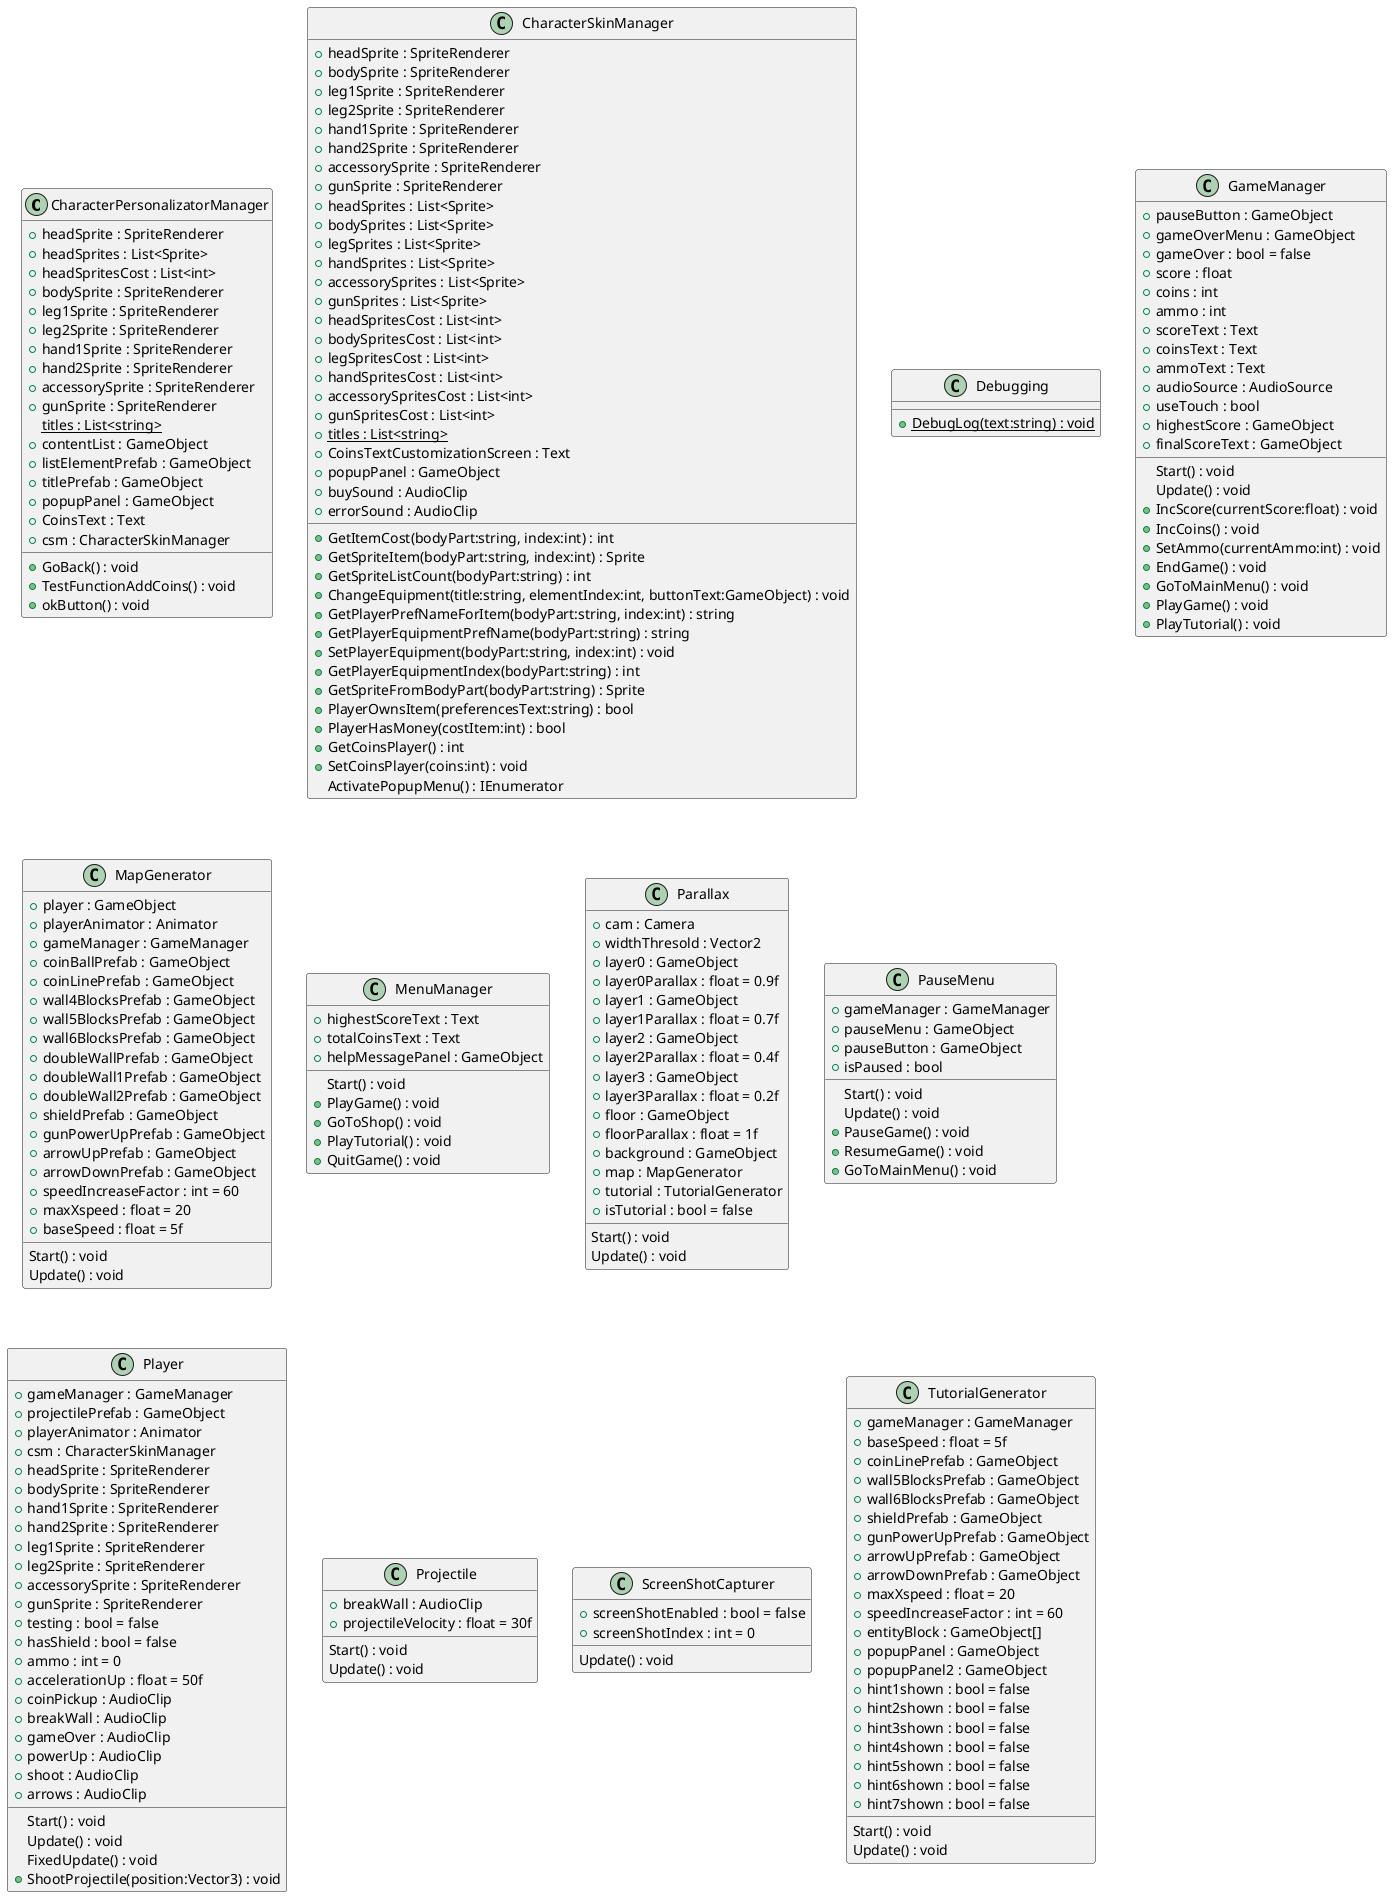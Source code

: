@startuml
class CharacterPersonalizatorManager {
    + headSprite : SpriteRenderer
    + headSprites : List<Sprite>
    + headSpritesCost : List<int>
    + bodySprite : SpriteRenderer
    + leg1Sprite : SpriteRenderer
    + leg2Sprite : SpriteRenderer
    + hand1Sprite : SpriteRenderer
    + hand2Sprite : SpriteRenderer
    + accessorySprite : SpriteRenderer
    + gunSprite : SpriteRenderer
    {static} titles : List<string>
    + contentList : GameObject
    + listElementPrefab : GameObject
    + titlePrefab : GameObject
    + popupPanel : GameObject
    + CoinsText : Text
    + csm : CharacterSkinManager
    + GoBack() : void
    + TestFunctionAddCoins() : void
    + okButton() : void
}



class CharacterSkinManager {
    + headSprite : SpriteRenderer
    + bodySprite : SpriteRenderer
    + leg1Sprite : SpriteRenderer
    + leg2Sprite : SpriteRenderer
    + hand1Sprite : SpriteRenderer
    + hand2Sprite : SpriteRenderer
    + accessorySprite : SpriteRenderer
    + gunSprite : SpriteRenderer
    + headSprites : List<Sprite>
    + bodySprites : List<Sprite>
    + legSprites : List<Sprite>
    + handSprites : List<Sprite>
    + accessorySprites : List<Sprite>
    + gunSprites : List<Sprite>
    + headSpritesCost : List<int>
    + bodySpritesCost : List<int>
    + legSpritesCost : List<int>
    + handSpritesCost : List<int>
    + accessorySpritesCost : List<int>
    + gunSpritesCost : List<int>
    + {static} titles : List<string>
    + CoinsTextCustomizationScreen : Text
    + popupPanel : GameObject
    + buySound : AudioClip
    + errorSound : AudioClip
    + GetItemCost(bodyPart:string, index:int) : int
    + GetSpriteItem(bodyPart:string, index:int) : Sprite
    + GetSpriteListCount(bodyPart:string) : int
    + ChangeEquipment(title:string, elementIndex:int, buttonText:GameObject) : void
    + GetPlayerPrefNameForItem(bodyPart:string, index:int) : string
    + GetPlayerEquipmentPrefName(bodyPart:string) : string
    + SetPlayerEquipment(bodyPart:string, index:int) : void
    + GetPlayerEquipmentIndex(bodyPart:string) : int
    + GetSpriteFromBodyPart(bodyPart:string) : Sprite
    + PlayerOwnsItem(preferencesText:string) : bool
    + PlayerHasMoney(costItem:int) : bool
    + GetCoinsPlayer() : int
    + SetCoinsPlayer(coins:int) : void
    ActivatePopupMenu() : IEnumerator
}



class Debugging {
    + {static} DebugLog(text:string) : void
}



class GameManager {
    + pauseButton : GameObject
    + gameOverMenu : GameObject
    + gameOver : bool = false
    + score : float
    + coins : int
    + ammo : int
    + scoreText : Text
    + coinsText : Text
    + ammoText : Text
    + audioSource : AudioSource
    + useTouch : bool
    + highestScore : GameObject
    + finalScoreText : GameObject
    Start() : void
    Update() : void
    + IncScore(currentScore:float) : void
    + IncCoins() : void
    + SetAmmo(currentAmmo:int) : void
    + EndGame() : void
    + GoToMainMenu() : void
    + PlayGame() : void
    + PlayTutorial() : void
}



class MapGenerator {
    + player : GameObject
    + playerAnimator : Animator
    + gameManager : GameManager
    + coinBallPrefab : GameObject
    + coinLinePrefab : GameObject
    + wall4BlocksPrefab : GameObject
    + wall5BlocksPrefab : GameObject
    + wall6BlocksPrefab : GameObject
    + doubleWallPrefab : GameObject
    + doubleWall1Prefab : GameObject
    + doubleWall2Prefab : GameObject
    + shieldPrefab : GameObject
    + gunPowerUpPrefab : GameObject
    + arrowUpPrefab : GameObject
    + arrowDownPrefab : GameObject
    + speedIncreaseFactor : int = 60
    + maxXspeed : float = 20
    + baseSpeed : float = 5f
    Start() : void
    Update() : void
}



class MenuManager {
    + highestScoreText : Text
    + totalCoinsText : Text
    + helpMessagePanel : GameObject
    Start() : void
    + PlayGame() : void
    + GoToShop() : void
    + PlayTutorial() : void
    + QuitGame() : void
}




class Parallax {
    + cam : Camera
    + widthThresold : Vector2
    + layer0 : GameObject
    + layer0Parallax : float = 0.9f
    + layer1 : GameObject
    + layer1Parallax : float = 0.7f
    + layer2 : GameObject
    + layer2Parallax : float = 0.4f
    + layer3 : GameObject
    + layer3Parallax : float = 0.2f
    + floor : GameObject
    + floorParallax : float = 1f
    + background : GameObject
    + map : MapGenerator
    + tutorial : TutorialGenerator
    + isTutorial : bool = false
    Start() : void
    Update() : void
}



class PauseMenu {
    + gameManager : GameManager
    + pauseMenu : GameObject
    + pauseButton : GameObject
    + isPaused : bool
    Start() : void
    Update() : void
    + PauseGame() : void
    + ResumeGame() : void
    + GoToMainMenu() : void
}



class Player {
    + gameManager : GameManager
    + projectilePrefab : GameObject
    + playerAnimator : Animator
    + csm : CharacterSkinManager
    + headSprite : SpriteRenderer
    + bodySprite : SpriteRenderer
    + hand1Sprite : SpriteRenderer
    + hand2Sprite : SpriteRenderer
    + leg1Sprite : SpriteRenderer
    + leg2Sprite : SpriteRenderer
    + accessorySprite : SpriteRenderer
    + gunSprite : SpriteRenderer
    + testing : bool = false
    + hasShield : bool = false
    + ammo : int = 0
    + accelerationUp : float = 50f
    + coinPickup : AudioClip
    + breakWall : AudioClip
    + gameOver : AudioClip
    + powerUp : AudioClip
    + shoot : AudioClip
    + arrows : AudioClip
    Start() : void
    Update() : void
    FixedUpdate() : void
    + ShootProjectile(position:Vector3) : void
}


class Projectile {
    + breakWall : AudioClip
    + projectileVelocity : float = 30f
    Start() : void
    Update() : void
}



class ScreenShotCapturer {
    + screenShotEnabled : bool = false
    + screenShotIndex : int = 0
    Update() : void
}


class TutorialGenerator {
    + gameManager : GameManager
    + baseSpeed : float = 5f
    + coinLinePrefab : GameObject
    + wall5BlocksPrefab : GameObject
    + wall6BlocksPrefab : GameObject
    + shieldPrefab : GameObject
    + gunPowerUpPrefab : GameObject
    + arrowUpPrefab : GameObject
    + arrowDownPrefab : GameObject
    + maxXspeed : float = 20
    + speedIncreaseFactor : int = 60
    + entityBlock : GameObject[]
    + popupPanel : GameObject
    + popupPanel2 : GameObject
    + hint1shown : bool = false
    + hint2shown : bool = false
    + hint3shown : bool = false
    + hint4shown : bool = false
    + hint5shown : bool = false
    + hint6shown : bool = false
    + hint7shown : bool = false
    Start() : void
    Update() : void
}
@enduml

@startuml
CharacterSkinManager -- CharacterPersonalizatorManager
CharacterSkinManager -- Player
GameManager -- MapGenerator
GameManager -- PauseMenu
GameManager -- Player
GameManager -- TutorialGenerator
MapGenerator -- Parallax
TutorialGenerator -- Parallax
@endluml